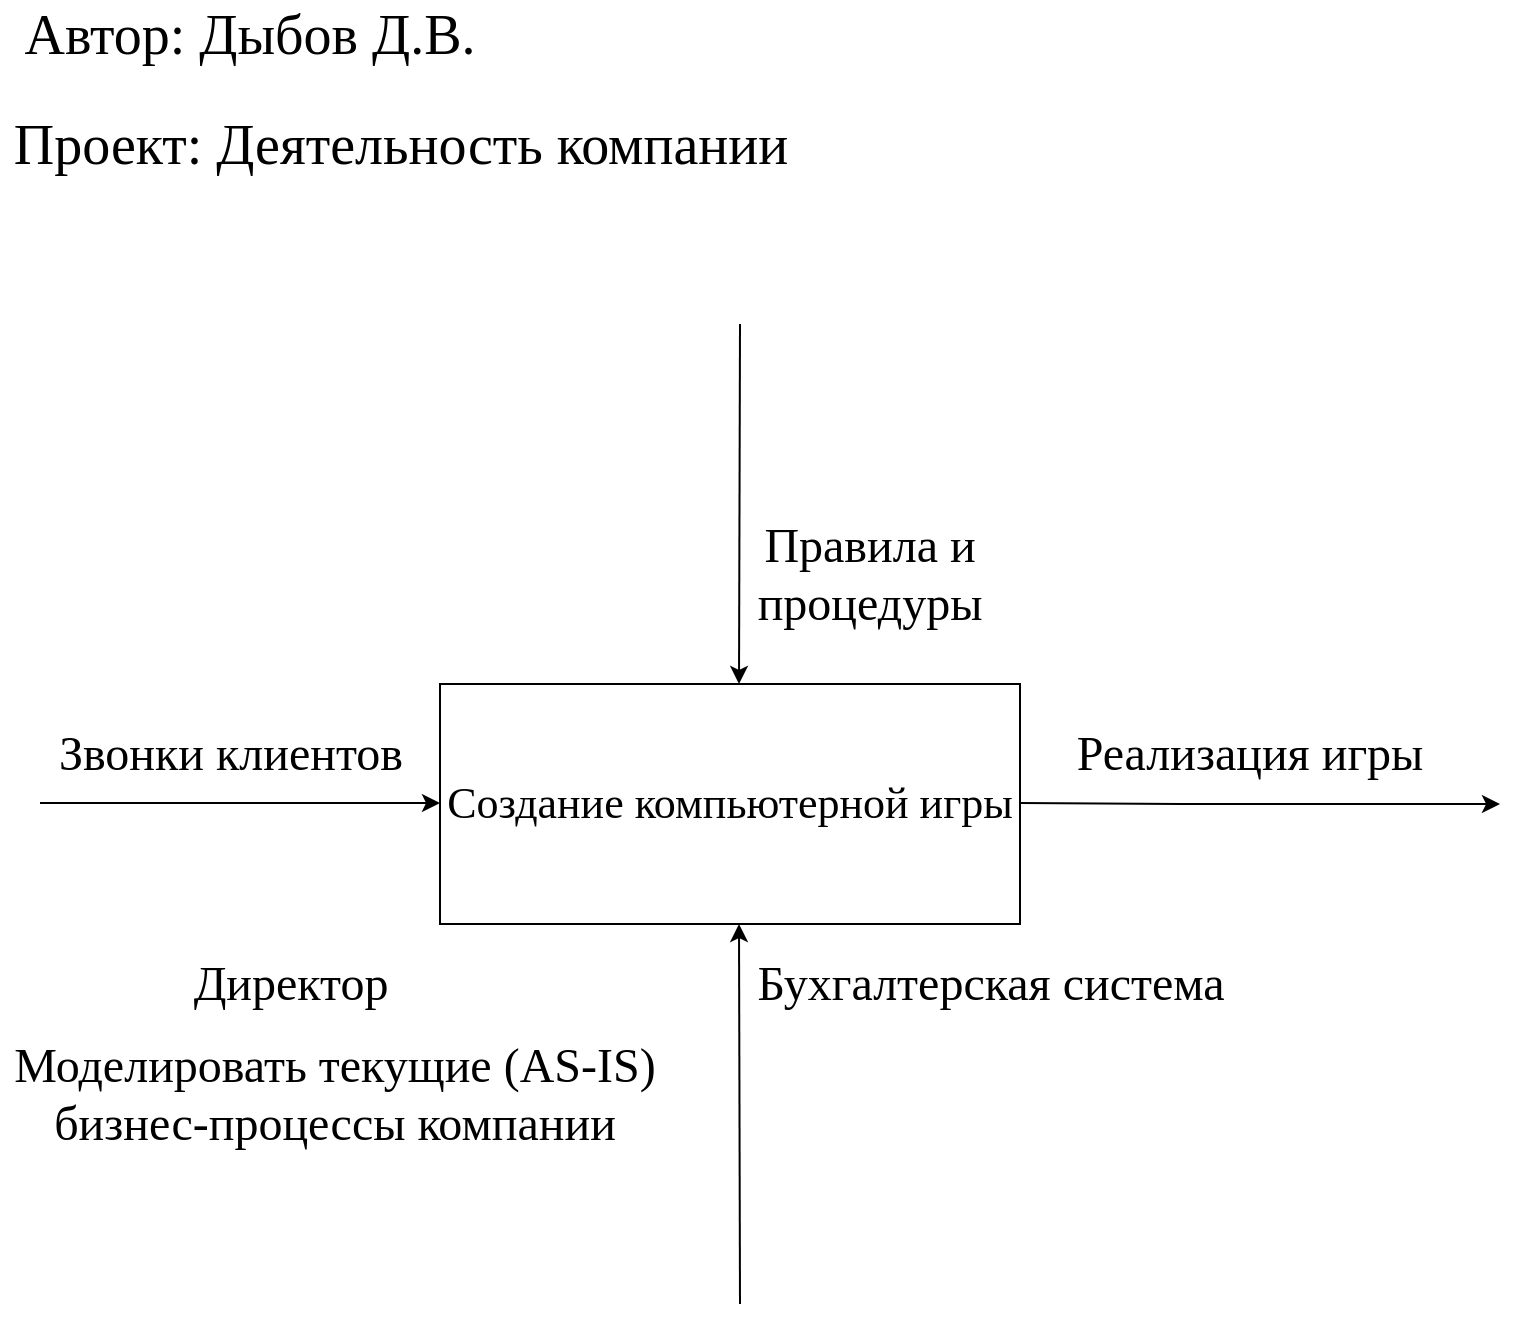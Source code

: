<mxfile version="15.5.9" type="github">
  <diagram id="HJL4gtccgw9ECOeoA37o" name="Page-1">
    <mxGraphModel dx="1806" dy="955" grid="1" gridSize="10" guides="1" tooltips="1" connect="1" arrows="1" fold="1" page="1" pageScale="1" pageWidth="827" pageHeight="1169" math="0" shadow="0">
      <root>
        <mxCell id="0" />
        <mxCell id="1" parent="0" />
        <mxCell id="zwlfHStFDQA1q4JiYd55-5" value="Создание компьютерной игры" style="rounded=0;whiteSpace=wrap;html=1;fontFamily=Times New Roman;fontSize=22;" parent="1" vertex="1">
          <mxGeometry x="240" y="420" width="290" height="120" as="geometry" />
        </mxCell>
        <mxCell id="zwlfHStFDQA1q4JiYd55-6" value="" style="endArrow=classic;html=1;" parent="1" edge="1">
          <mxGeometry width="50" height="50" relative="1" as="geometry">
            <mxPoint x="390" y="240" as="sourcePoint" />
            <mxPoint x="389.5" y="420" as="targetPoint" />
          </mxGeometry>
        </mxCell>
        <mxCell id="zwlfHStFDQA1q4JiYd55-7" value="" style="endArrow=classic;html=1;" parent="1" edge="1">
          <mxGeometry width="50" height="50" relative="1" as="geometry">
            <mxPoint x="40" y="479.5" as="sourcePoint" />
            <mxPoint x="240" y="479.5" as="targetPoint" />
          </mxGeometry>
        </mxCell>
        <mxCell id="zwlfHStFDQA1q4JiYd55-8" value="" style="endArrow=classic;html=1;" parent="1" edge="1">
          <mxGeometry width="50" height="50" relative="1" as="geometry">
            <mxPoint x="530" y="479.5" as="sourcePoint" />
            <mxPoint x="770" y="480" as="targetPoint" />
            <Array as="points">
              <mxPoint x="620" y="480" />
            </Array>
          </mxGeometry>
        </mxCell>
        <mxCell id="zwlfHStFDQA1q4JiYd55-9" value="" style="endArrow=classic;html=1;" parent="1" edge="1">
          <mxGeometry width="50" height="50" relative="1" as="geometry">
            <mxPoint x="390" y="730" as="sourcePoint" />
            <mxPoint x="389.5" y="540" as="targetPoint" />
          </mxGeometry>
        </mxCell>
        <mxCell id="p-8zRFwqx9bhIr6z1Y6U-1" value="Автор: Дыбов Д.В." style="text;html=1;strokeColor=none;fillColor=none;align=center;verticalAlign=middle;whiteSpace=wrap;rounded=0;fontFamily=Times New Roman;fontSize=28;" parent="1" vertex="1">
          <mxGeometry x="20" y="80" width="250" height="30" as="geometry" />
        </mxCell>
        <mxCell id="p-8zRFwqx9bhIr6z1Y6U-2" value="Проект: Деятельность компании" style="text;html=1;align=center;verticalAlign=middle;resizable=0;points=[];autosize=1;strokeColor=none;fillColor=none;fontSize=28;fontFamily=Times New Roman;" parent="1" vertex="1">
          <mxGeometry x="20" y="130" width="400" height="40" as="geometry" />
        </mxCell>
        <mxCell id="p-8zRFwqx9bhIr6z1Y6U-3" value="Звонки клиентов" style="text;html=1;align=center;verticalAlign=middle;resizable=0;points=[];autosize=1;strokeColor=none;fillColor=none;fontSize=24;fontFamily=Times New Roman;" parent="1" vertex="1">
          <mxGeometry x="40" y="440" width="190" height="30" as="geometry" />
        </mxCell>
        <mxCell id="p-8zRFwqx9bhIr6z1Y6U-4" value="Директор" style="text;html=1;align=center;verticalAlign=middle;resizable=0;points=[];autosize=1;strokeColor=none;fillColor=none;fontSize=24;fontFamily=Times New Roman;" parent="1" vertex="1">
          <mxGeometry x="110" y="555" width="110" height="30" as="geometry" />
        </mxCell>
        <mxCell id="p-8zRFwqx9bhIr6z1Y6U-6" value="Моделировать текущие (AS-IS) бизнес-процессы компании" style="text;html=1;strokeColor=none;fillColor=none;align=center;verticalAlign=middle;whiteSpace=wrap;rounded=0;fontFamily=Times New Roman;fontSize=24;" parent="1" vertex="1">
          <mxGeometry x="20" y="610" width="335" height="30" as="geometry" />
        </mxCell>
        <mxCell id="p-8zRFwqx9bhIr6z1Y6U-7" value="Правила и процедуры" style="text;html=1;strokeColor=none;fillColor=none;align=center;verticalAlign=middle;whiteSpace=wrap;rounded=0;fontFamily=Times New Roman;fontSize=24;" parent="1" vertex="1">
          <mxGeometry x="420" y="350" width="70" height="30" as="geometry" />
        </mxCell>
        <mxCell id="w9K8XpA9BYmhiicVjxku-1" value="Реализация игры" style="text;html=1;strokeColor=none;fillColor=none;align=center;verticalAlign=middle;whiteSpace=wrap;rounded=0;fontSize=24;fontFamily=Times New Roman;" parent="1" vertex="1">
          <mxGeometry x="530" y="440" width="230" height="30" as="geometry" />
        </mxCell>
        <mxCell id="w9K8XpA9BYmhiicVjxku-3" value="Бухгалтерская система" style="text;html=1;align=center;verticalAlign=middle;resizable=0;points=[];autosize=1;strokeColor=none;fillColor=none;fontSize=24;fontFamily=Times New Roman;" parent="1" vertex="1">
          <mxGeometry x="390" y="555" width="250" height="30" as="geometry" />
        </mxCell>
      </root>
    </mxGraphModel>
  </diagram>
</mxfile>

